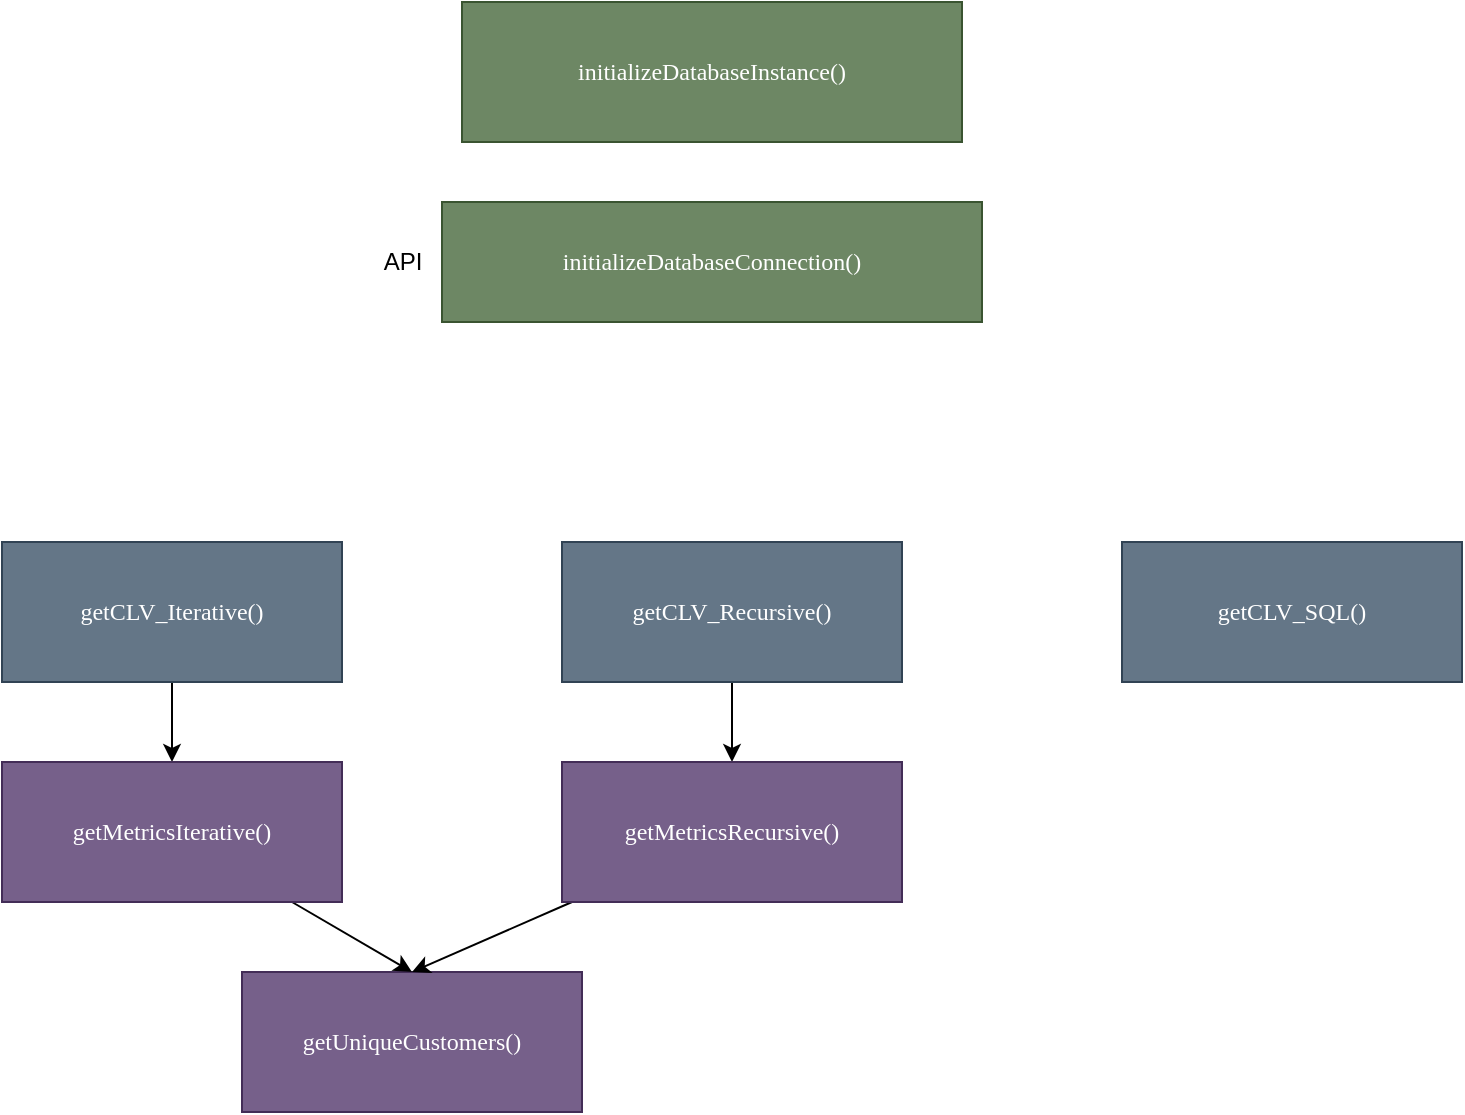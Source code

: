 <mxfile>
    <diagram id="f3mkTPX65m6_cfgVuWSH" name="Page-1">
        <mxGraphModel dx="869" dy="741" grid="1" gridSize="10" guides="1" tooltips="1" connect="1" arrows="1" fold="1" page="1" pageScale="1" pageWidth="850" pageHeight="1100" math="0" shadow="0">
            <root>
                <mxCell id="0"/>
                <mxCell id="1" parent="0"/>
                <mxCell id="2" value="&lt;font face=&quot;Lucida Console&quot;&gt;initializeDatabaseInstance()&lt;/font&gt;" style="rounded=0;whiteSpace=wrap;html=1;fillColor=#6d8764;strokeColor=#3A5431;fontColor=#ffffff;" parent="1" vertex="1">
                    <mxGeometry x="290" y="30" width="250" height="70" as="geometry"/>
                </mxCell>
                <mxCell id="11" style="edgeStyle=none;html=1;entryX=0.5;entryY=0;entryDx=0;entryDy=0;" edge="1" parent="1" source="3" target="8">
                    <mxGeometry relative="1" as="geometry">
                        <mxPoint x="160" y="390" as="targetPoint"/>
                    </mxGeometry>
                </mxCell>
                <mxCell id="3" value="&lt;font face=&quot;Lucida Console&quot;&gt;getCLV_Iterative()&lt;/font&gt;" style="rounded=0;whiteSpace=wrap;html=1;fillColor=#647687;strokeColor=#314354;fontColor=#ffffff;" parent="1" vertex="1">
                    <mxGeometry x="60" y="300" width="170" height="70" as="geometry"/>
                </mxCell>
                <mxCell id="25" style="edgeStyle=none;curved=1;html=1;entryX=0.5;entryY=0;entryDx=0;entryDy=0;" edge="1" parent="1" source="4" target="23">
                    <mxGeometry relative="1" as="geometry"/>
                </mxCell>
                <mxCell id="4" value="&lt;font face=&quot;Lucida Console&quot;&gt;getCLV_Recursive()&lt;/font&gt;" style="rounded=0;whiteSpace=wrap;html=1;fillColor=#647687;strokeColor=#314354;fontColor=#ffffff;" parent="1" vertex="1">
                    <mxGeometry x="340" y="300" width="170" height="70" as="geometry"/>
                </mxCell>
                <mxCell id="5" value="&lt;font face=&quot;Lucida Console&quot;&gt;getCLV_SQL()&lt;/font&gt;" style="rounded=0;whiteSpace=wrap;html=1;fillColor=#647687;strokeColor=#314354;fontColor=#ffffff;" parent="1" vertex="1">
                    <mxGeometry x="620" y="300" width="170" height="70" as="geometry"/>
                </mxCell>
                <mxCell id="6" value="&lt;font face=&quot;Lucida Console&quot;&gt;getUniqueCustomers()&lt;/font&gt;" style="rounded=0;whiteSpace=wrap;html=1;fillColor=#76608a;strokeColor=#432D57;fontColor=#ffffff;" parent="1" vertex="1">
                    <mxGeometry x="180" y="515" width="170" height="70" as="geometry"/>
                </mxCell>
                <mxCell id="12" style="edgeStyle=none;html=1;entryX=0.5;entryY=0;entryDx=0;entryDy=0;curved=1;" edge="1" parent="1" source="8" target="6">
                    <mxGeometry relative="1" as="geometry"/>
                </mxCell>
                <mxCell id="8" value="&lt;font face=&quot;Lucida Console&quot;&gt;getMetricsIterative()&lt;/font&gt;" style="rounded=0;whiteSpace=wrap;html=1;fillColor=#76608a;strokeColor=#432D57;fontColor=#ffffff;" parent="1" vertex="1">
                    <mxGeometry x="60" y="410" width="170" height="70" as="geometry"/>
                </mxCell>
                <mxCell id="10" value="&lt;font face=&quot;Lucida Console&quot;&gt;initializeDatabaseConnection()&lt;/font&gt;" style="rounded=0;whiteSpace=wrap;html=1;fillColor=#6d8764;strokeColor=#3A5431;fontColor=#ffffff;" parent="1" vertex="1">
                    <mxGeometry x="280" y="130" width="270" height="60" as="geometry"/>
                </mxCell>
                <mxCell id="22" value="API" style="text;html=1;align=center;verticalAlign=middle;resizable=0;points=[];autosize=1;strokeColor=none;fillColor=none;" vertex="1" parent="1">
                    <mxGeometry x="240" y="145" width="40" height="30" as="geometry"/>
                </mxCell>
                <mxCell id="24" style="edgeStyle=none;html=1;entryX=0.5;entryY=0;entryDx=0;entryDy=0;" edge="1" parent="1" source="23" target="6">
                    <mxGeometry relative="1" as="geometry"/>
                </mxCell>
                <mxCell id="23" value="&lt;font face=&quot;Lucida Console&quot;&gt;getMetricsRecursive()&lt;/font&gt;" style="rounded=0;whiteSpace=wrap;html=1;fillColor=#76608a;strokeColor=#432D57;fontColor=#ffffff;" vertex="1" parent="1">
                    <mxGeometry x="340" y="410" width="170" height="70" as="geometry"/>
                </mxCell>
            </root>
        </mxGraphModel>
    </diagram>
</mxfile>
